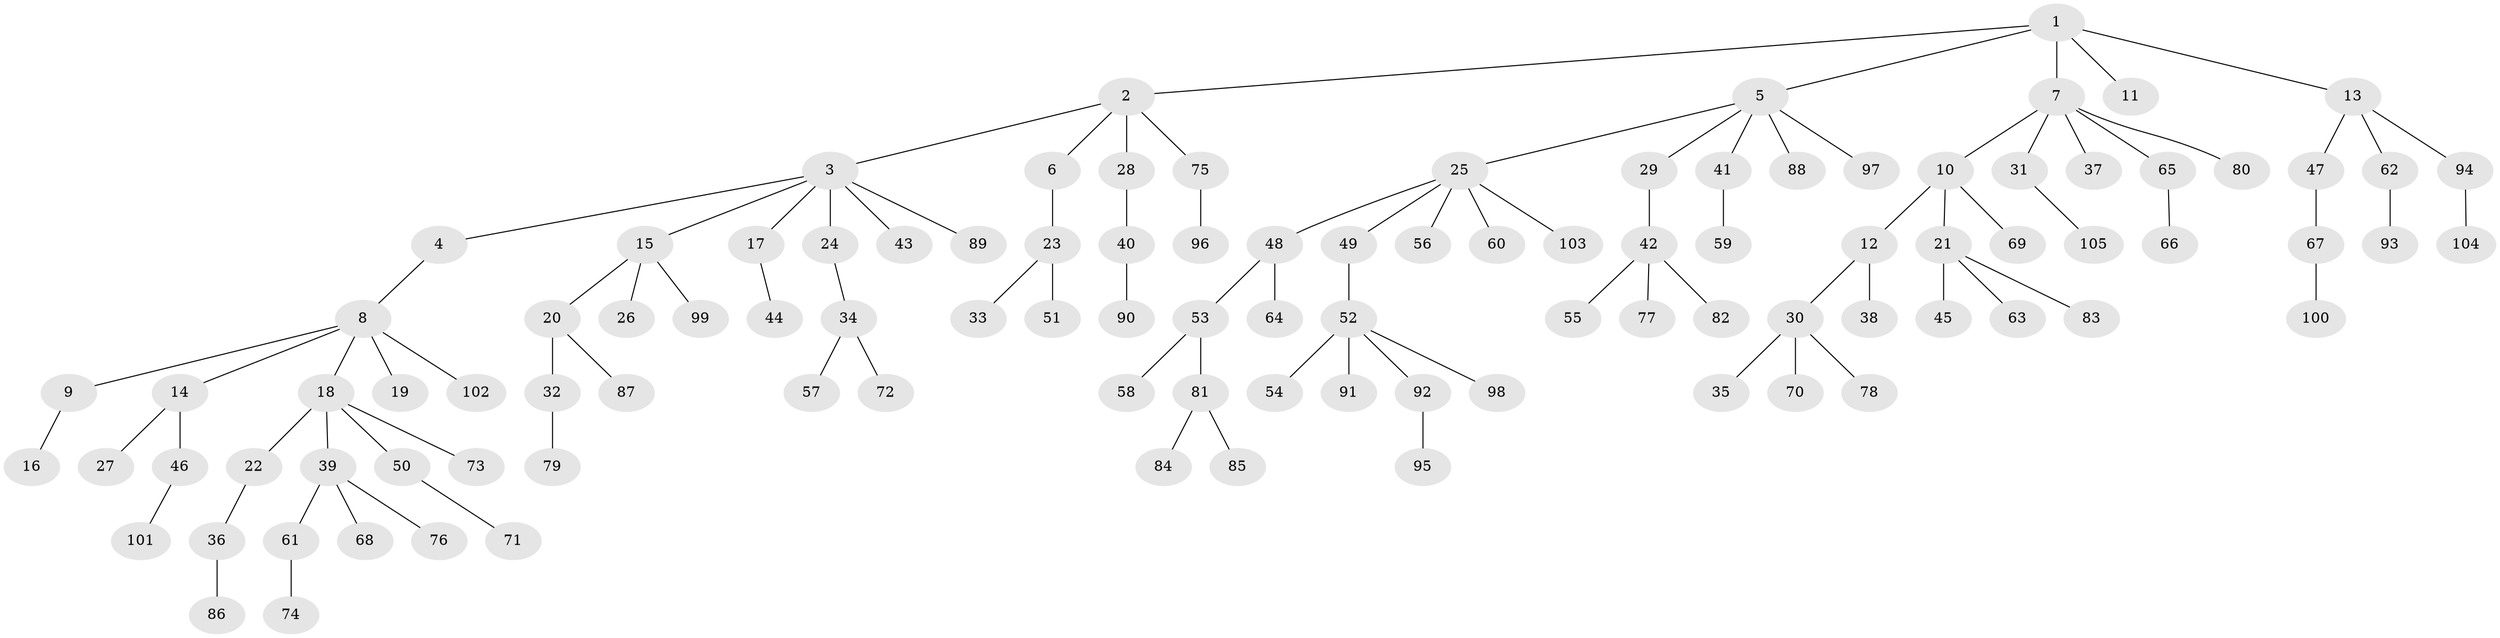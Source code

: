 // Generated by graph-tools (version 1.1) at 2025/11/02/27/25 16:11:28]
// undirected, 105 vertices, 104 edges
graph export_dot {
graph [start="1"]
  node [color=gray90,style=filled];
  1;
  2;
  3;
  4;
  5;
  6;
  7;
  8;
  9;
  10;
  11;
  12;
  13;
  14;
  15;
  16;
  17;
  18;
  19;
  20;
  21;
  22;
  23;
  24;
  25;
  26;
  27;
  28;
  29;
  30;
  31;
  32;
  33;
  34;
  35;
  36;
  37;
  38;
  39;
  40;
  41;
  42;
  43;
  44;
  45;
  46;
  47;
  48;
  49;
  50;
  51;
  52;
  53;
  54;
  55;
  56;
  57;
  58;
  59;
  60;
  61;
  62;
  63;
  64;
  65;
  66;
  67;
  68;
  69;
  70;
  71;
  72;
  73;
  74;
  75;
  76;
  77;
  78;
  79;
  80;
  81;
  82;
  83;
  84;
  85;
  86;
  87;
  88;
  89;
  90;
  91;
  92;
  93;
  94;
  95;
  96;
  97;
  98;
  99;
  100;
  101;
  102;
  103;
  104;
  105;
  1 -- 2;
  1 -- 5;
  1 -- 7;
  1 -- 11;
  1 -- 13;
  2 -- 3;
  2 -- 6;
  2 -- 28;
  2 -- 75;
  3 -- 4;
  3 -- 15;
  3 -- 17;
  3 -- 24;
  3 -- 43;
  3 -- 89;
  4 -- 8;
  5 -- 25;
  5 -- 29;
  5 -- 41;
  5 -- 88;
  5 -- 97;
  6 -- 23;
  7 -- 10;
  7 -- 31;
  7 -- 37;
  7 -- 65;
  7 -- 80;
  8 -- 9;
  8 -- 14;
  8 -- 18;
  8 -- 19;
  8 -- 102;
  9 -- 16;
  10 -- 12;
  10 -- 21;
  10 -- 69;
  12 -- 30;
  12 -- 38;
  13 -- 47;
  13 -- 62;
  13 -- 94;
  14 -- 27;
  14 -- 46;
  15 -- 20;
  15 -- 26;
  15 -- 99;
  17 -- 44;
  18 -- 22;
  18 -- 39;
  18 -- 50;
  18 -- 73;
  20 -- 32;
  20 -- 87;
  21 -- 45;
  21 -- 63;
  21 -- 83;
  22 -- 36;
  23 -- 33;
  23 -- 51;
  24 -- 34;
  25 -- 48;
  25 -- 49;
  25 -- 56;
  25 -- 60;
  25 -- 103;
  28 -- 40;
  29 -- 42;
  30 -- 35;
  30 -- 70;
  30 -- 78;
  31 -- 105;
  32 -- 79;
  34 -- 57;
  34 -- 72;
  36 -- 86;
  39 -- 61;
  39 -- 68;
  39 -- 76;
  40 -- 90;
  41 -- 59;
  42 -- 55;
  42 -- 77;
  42 -- 82;
  46 -- 101;
  47 -- 67;
  48 -- 53;
  48 -- 64;
  49 -- 52;
  50 -- 71;
  52 -- 54;
  52 -- 91;
  52 -- 92;
  52 -- 98;
  53 -- 58;
  53 -- 81;
  61 -- 74;
  62 -- 93;
  65 -- 66;
  67 -- 100;
  75 -- 96;
  81 -- 84;
  81 -- 85;
  92 -- 95;
  94 -- 104;
}
